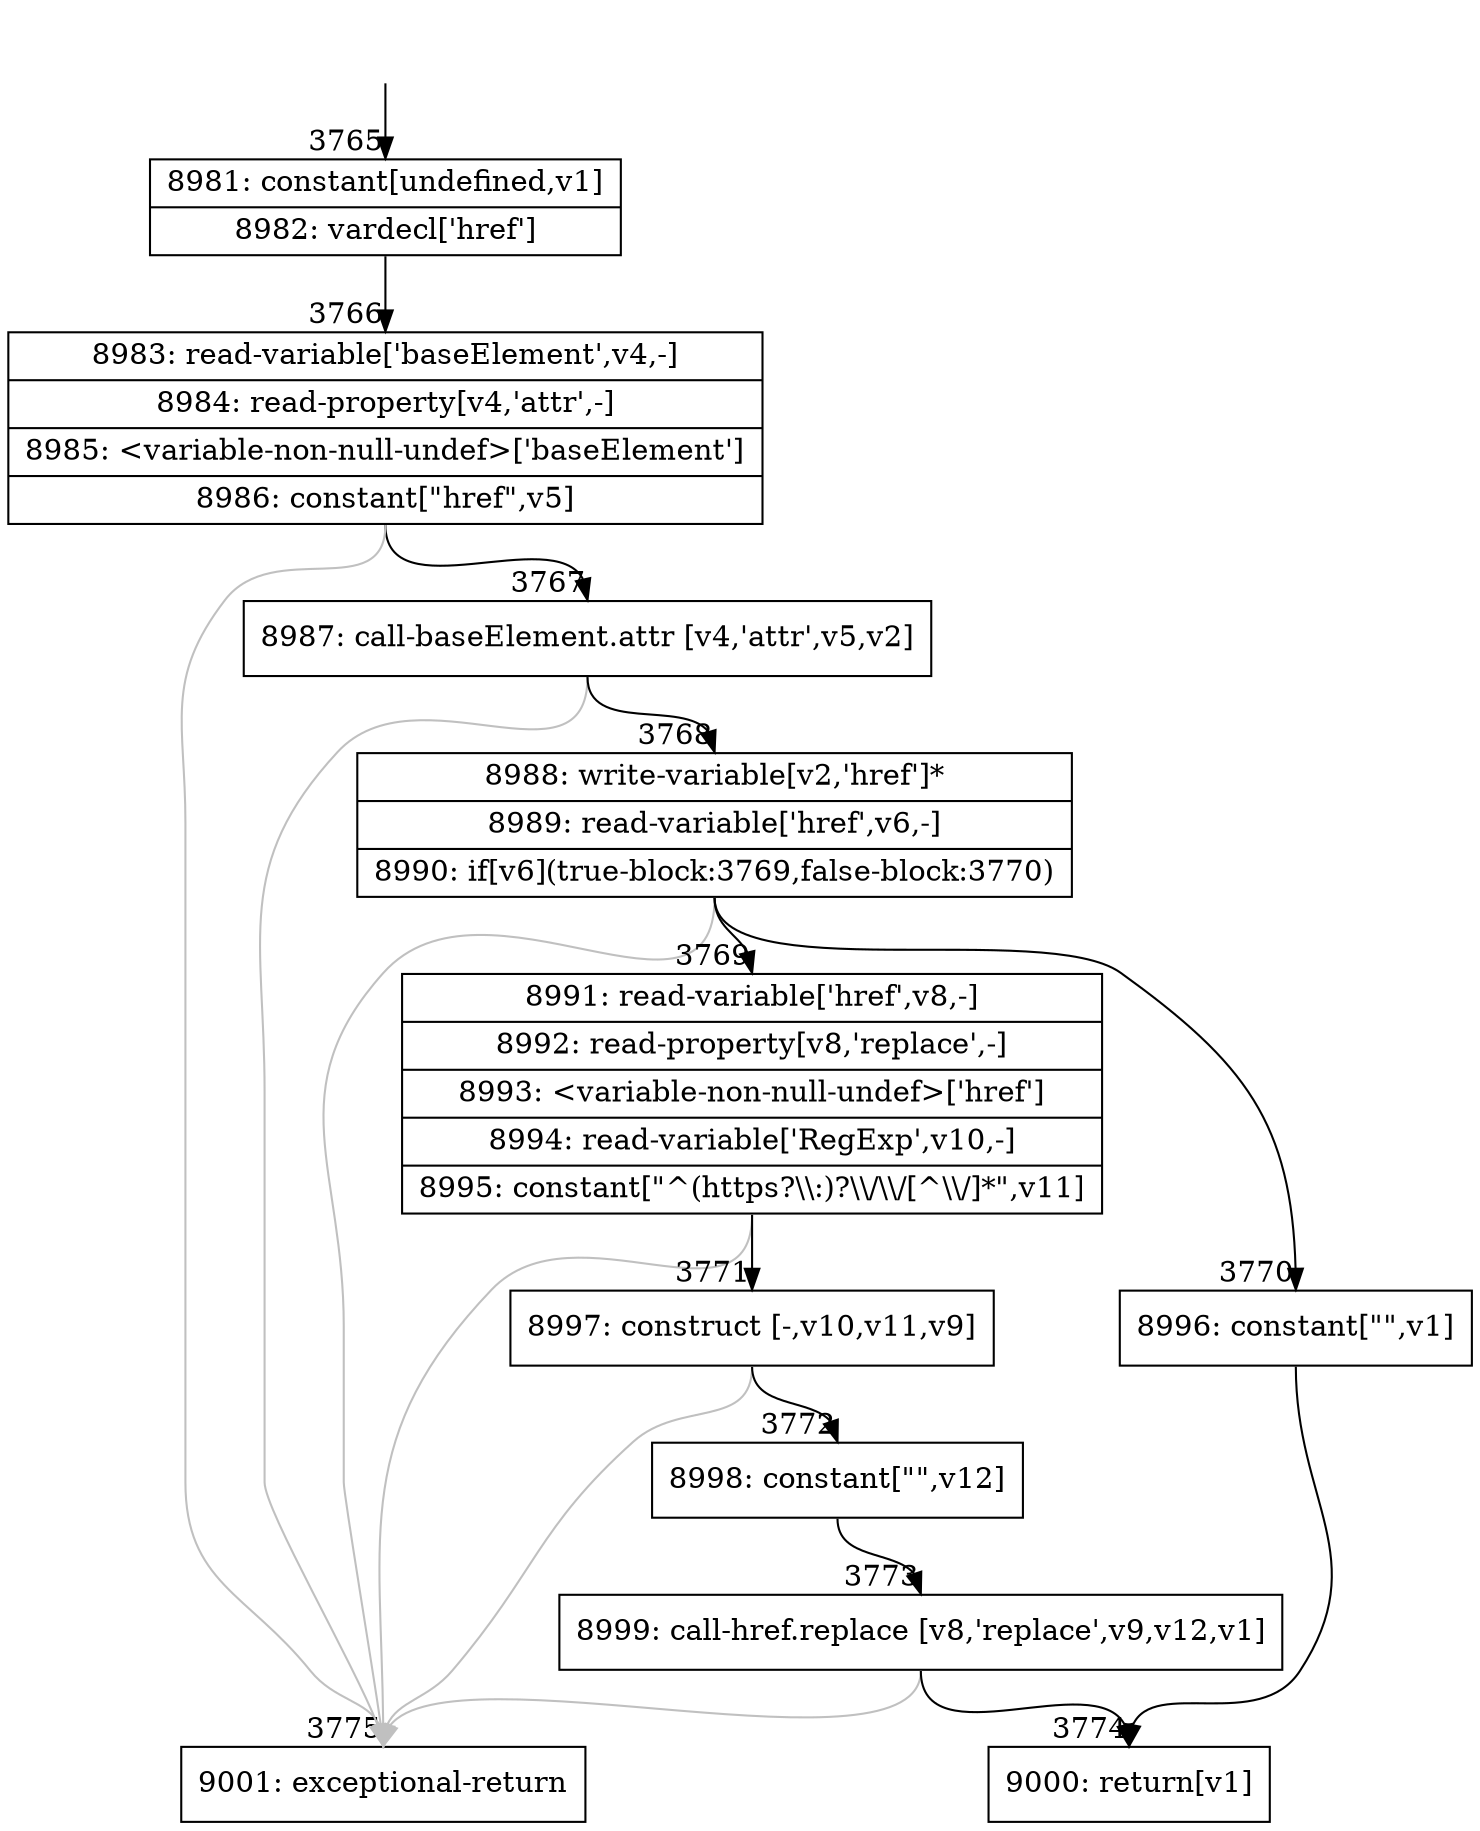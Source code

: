digraph {
rankdir="TD"
BB_entry312[shape=none,label=""];
BB_entry312 -> BB3765 [tailport=s, headport=n, headlabel="    3765"]
BB3765 [shape=record label="{8981: constant[undefined,v1]|8982: vardecl['href']}" ] 
BB3765 -> BB3766 [tailport=s, headport=n, headlabel="      3766"]
BB3766 [shape=record label="{8983: read-variable['baseElement',v4,-]|8984: read-property[v4,'attr',-]|8985: \<variable-non-null-undef\>['baseElement']|8986: constant[\"href\",v5]}" ] 
BB3766 -> BB3767 [tailport=s, headport=n, headlabel="      3767"]
BB3766 -> BB3775 [tailport=s, headport=n, color=gray, headlabel="      3775"]
BB3767 [shape=record label="{8987: call-baseElement.attr [v4,'attr',v5,v2]}" ] 
BB3767 -> BB3768 [tailport=s, headport=n, headlabel="      3768"]
BB3767 -> BB3775 [tailport=s, headport=n, color=gray]
BB3768 [shape=record label="{8988: write-variable[v2,'href']*|8989: read-variable['href',v6,-]|8990: if[v6](true-block:3769,false-block:3770)}" ] 
BB3768 -> BB3769 [tailport=s, headport=n, headlabel="      3769"]
BB3768 -> BB3770 [tailport=s, headport=n, headlabel="      3770"]
BB3768 -> BB3775 [tailport=s, headport=n, color=gray]
BB3769 [shape=record label="{8991: read-variable['href',v8,-]|8992: read-property[v8,'replace',-]|8993: \<variable-non-null-undef\>['href']|8994: read-variable['RegExp',v10,-]|8995: constant[\"^(https?\\\\:)?\\\\/\\\\/[^\\\\/]*\",v11]}" ] 
BB3769 -> BB3771 [tailport=s, headport=n, headlabel="      3771"]
BB3769 -> BB3775 [tailport=s, headport=n, color=gray]
BB3770 [shape=record label="{8996: constant[\"\",v1]}" ] 
BB3770 -> BB3774 [tailport=s, headport=n, headlabel="      3774"]
BB3771 [shape=record label="{8997: construct [-,v10,v11,v9]}" ] 
BB3771 -> BB3772 [tailport=s, headport=n, headlabel="      3772"]
BB3771 -> BB3775 [tailport=s, headport=n, color=gray]
BB3772 [shape=record label="{8998: constant[\"\",v12]}" ] 
BB3772 -> BB3773 [tailport=s, headport=n, headlabel="      3773"]
BB3773 [shape=record label="{8999: call-href.replace [v8,'replace',v9,v12,v1]}" ] 
BB3773 -> BB3774 [tailport=s, headport=n]
BB3773 -> BB3775 [tailport=s, headport=n, color=gray]
BB3774 [shape=record label="{9000: return[v1]}" ] 
BB3775 [shape=record label="{9001: exceptional-return}" ] 
//#$~ 5646
}
